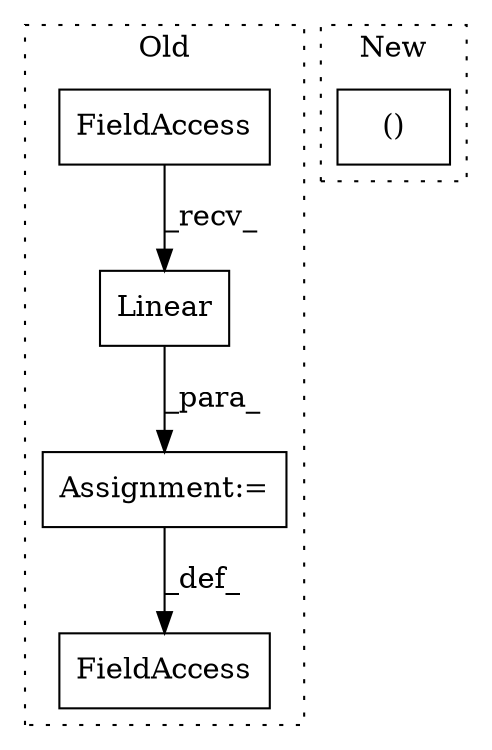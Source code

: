 digraph G {
subgraph cluster0 {
1 [label="Linear" a="32" s="2490,2530" l="7,1" shape="box"];
3 [label="Assignment:=" a="7" s="2480" l="1" shape="box"];
4 [label="FieldAccess" a="22" s="2481" l="8" shape="box"];
5 [label="FieldAccess" a="22" s="2469" l="11" shape="box"];
label = "Old";
style="dotted";
}
subgraph cluster1 {
2 [label="()" a="106" s="1991" l="16" shape="box"];
label = "New";
style="dotted";
}
1 -> 3 [label="_para_"];
3 -> 5 [label="_def_"];
4 -> 1 [label="_recv_"];
}